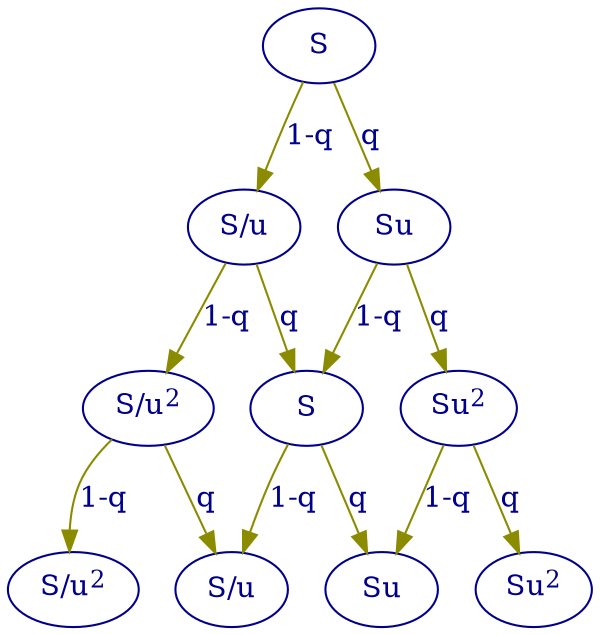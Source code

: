 /*
Run with the command: neato -n2 -Tpng -o binomial_tree.png binomial_tree.gv
*/

digraph binomial_tree
{
  S00 [pos="0,0", label=<S>, color=blue4, fontcolor=blue4]
  S10 [pos="150,-50", label=<S/u>, color=blue4, fontcolor=blue4]
  S11 [pos="150,50", label=<Su>, color=blue4, fontcolor=blue4]
  S20 [pos="300,-100", label=<S/u<SUP>2</SUP>>, color=blue4, fontcolor=blue4]
  S21 [pos="300,0", label=<S>, color=blue4, fontcolor=blue4]
  S22 [pos="300,100", label=<Su<SUP>2</SUP>>, color=blue4, fontcolor=blue4]
  S30 [pos="450,-150", label=<S/u<SUP>2</SUP>>, color=blue4, fontcolor=blue4]
  S31 [pos="450,-50", label=<S/u>, color=blue4, fontcolor=blue4]
  S32 [pos="450,50", label=<Su>, color=blue4, fontcolor=blue4]
  S33 [pos="450,150", label=<Su<SUP>2</SUP>>, color=blue4, fontcolor=blue4]
  S00->S10 [label=<1-q>, color=yellow4, fontcolor=blue4]
  S00->S11 [label=<q>, color=yellow4, fontcolor=blue4]
  S10->S20 [label=<1-q>, color=yellow4, fontcolor=blue4]
  S10->S21 [label=<q>, color=yellow4, fontcolor=blue4]
  S11->S21 [label=<1-q>, color=yellow4, fontcolor=blue4]
  S11->S22 [label=<q>, color=yellow4, fontcolor=blue4]
  S20->S30 [label=<1-q>, color=yellow4, fontcolor=blue4]
  S20->S31 [label=<q>, color=yellow4, fontcolor=blue4]
  S21->S31 [label=<1-q>, color=yellow4, fontcolor=blue4]
  S21->S32 [label=<q>, color=yellow4, fontcolor=blue4]
  S22->S32 [label=<1-q>, color=yellow4, fontcolor=blue4]
  S22->S33 [label=<q>, color=yellow4, fontcolor=blue4]
}
